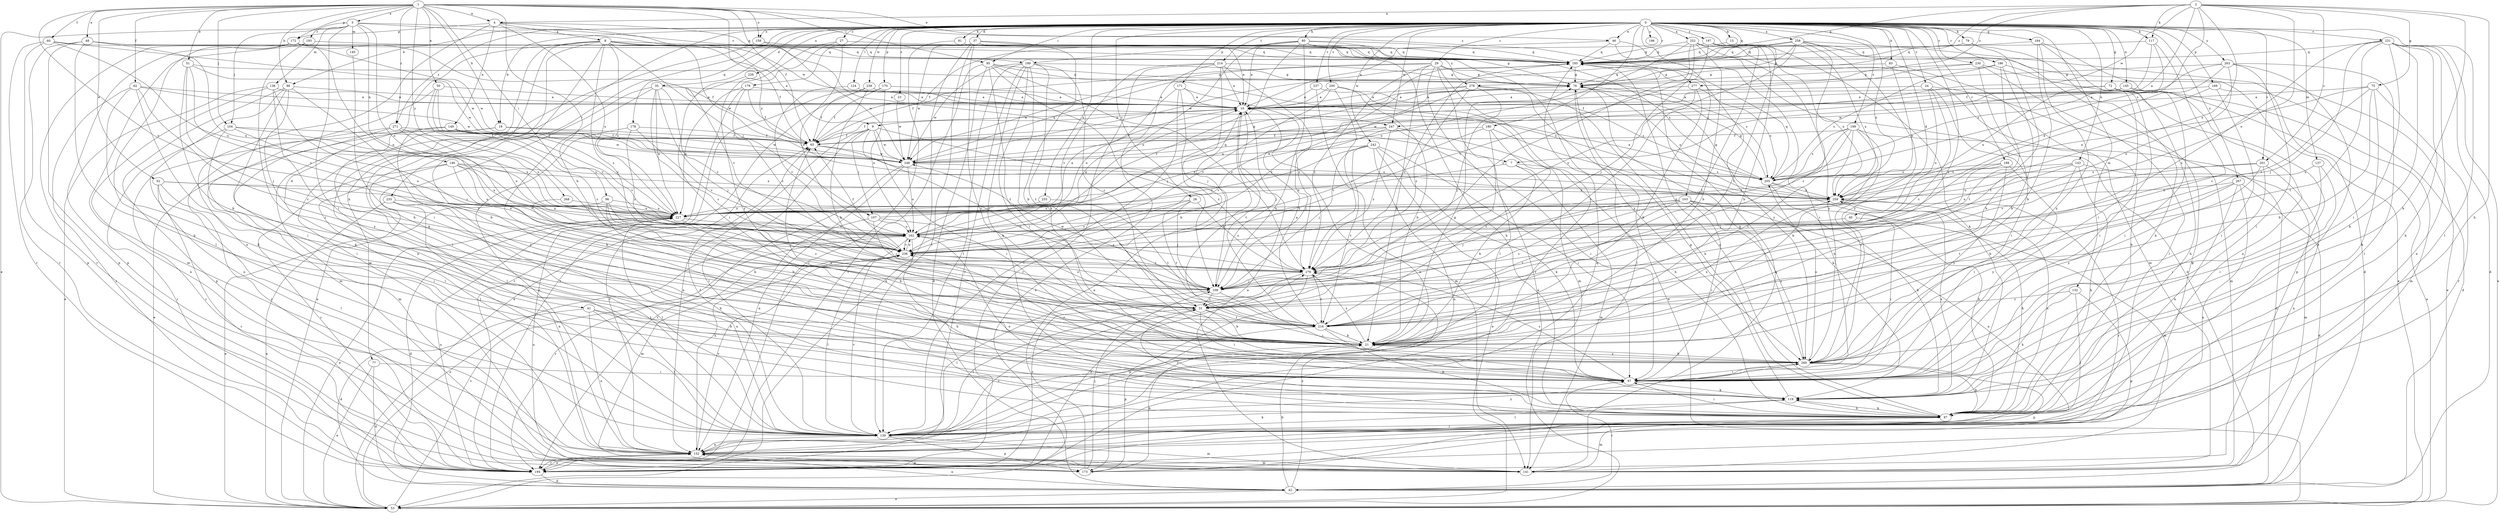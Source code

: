 strict digraph  {
0;
1;
2;
3;
4;
7;
8;
9;
10;
15;
19;
21;
23;
24;
26;
27;
29;
31;
35;
37;
40;
41;
42;
46;
48;
50;
51;
52;
53;
60;
62;
65;
72;
75;
76;
77;
79;
80;
81;
83;
86;
87;
95;
96;
97;
103;
104;
107;
108;
117;
119;
124;
130;
132;
137;
138;
140;
141;
143;
145;
146;
149;
152;
158;
162;
169;
170;
171;
172;
173;
178;
179;
180;
184;
185;
186;
188;
189;
193;
194;
196;
197;
199;
200;
201;
205;
214;
216;
226;
227;
230;
231;
235;
237;
238;
239;
242;
247;
248;
252;
255;
258;
259;
263;
267;
268;
269;
271;
277;
278;
279;
0 -> 15  [label=b];
0 -> 19  [label=b];
0 -> 23  [label=c];
0 -> 24  [label=c];
0 -> 26  [label=c];
0 -> 27  [label=c];
0 -> 29  [label=c];
0 -> 31  [label=c];
0 -> 35  [label=d];
0 -> 37  [label=d];
0 -> 40  [label=d];
0 -> 46  [label=e];
0 -> 72  [label=g];
0 -> 77  [label=h];
0 -> 79  [label=h];
0 -> 80  [label=h];
0 -> 81  [label=h];
0 -> 83  [label=h];
0 -> 86  [label=h];
0 -> 95  [label=i];
0 -> 103  [label=j];
0 -> 117  [label=k];
0 -> 124  [label=l];
0 -> 130  [label=l];
0 -> 132  [label=m];
0 -> 137  [label=m];
0 -> 143  [label=n];
0 -> 145  [label=n];
0 -> 158  [label=o];
0 -> 169  [label=p];
0 -> 170  [label=p];
0 -> 171  [label=p];
0 -> 178  [label=q];
0 -> 179  [label=q];
0 -> 180  [label=q];
0 -> 184  [label=q];
0 -> 185  [label=q];
0 -> 186  [label=r];
0 -> 188  [label=r];
0 -> 189  [label=r];
0 -> 196  [label=s];
0 -> 197  [label=s];
0 -> 199  [label=s];
0 -> 200  [label=s];
0 -> 201  [label=s];
0 -> 214  [label=t];
0 -> 216  [label=t];
0 -> 226  [label=u];
0 -> 230  [label=v];
0 -> 231  [label=v];
0 -> 235  [label=v];
0 -> 237  [label=v];
0 -> 239  [label=w];
0 -> 242  [label=w];
0 -> 247  [label=w];
0 -> 252  [label=x];
0 -> 255  [label=x];
0 -> 258  [label=x];
0 -> 259  [label=x];
0 -> 263  [label=y];
0 -> 267  [label=y];
0 -> 271  [label=z];
1 -> 3  [label=a];
1 -> 4  [label=a];
1 -> 19  [label=b];
1 -> 21  [label=b];
1 -> 46  [label=e];
1 -> 48  [label=e];
1 -> 50  [label=e];
1 -> 51  [label=e];
1 -> 52  [label=e];
1 -> 60  [label=f];
1 -> 62  [label=f];
1 -> 65  [label=f];
1 -> 86  [label=h];
1 -> 95  [label=i];
1 -> 96  [label=i];
1 -> 104  [label=j];
1 -> 158  [label=o];
1 -> 172  [label=p];
1 -> 238  [label=v];
1 -> 259  [label=x];
1 -> 268  [label=y];
1 -> 271  [label=z];
1 -> 277  [label=z];
2 -> 4  [label=a];
2 -> 7  [label=a];
2 -> 75  [label=g];
2 -> 87  [label=h];
2 -> 117  [label=k];
2 -> 119  [label=k];
2 -> 162  [label=o];
2 -> 185  [label=q];
2 -> 201  [label=s];
2 -> 205  [label=s];
2 -> 227  [label=u];
2 -> 247  [label=w];
2 -> 277  [label=z];
2 -> 278  [label=z];
3 -> 53  [label=e];
3 -> 97  [label=i];
3 -> 104  [label=j];
3 -> 138  [label=m];
3 -> 140  [label=m];
3 -> 146  [label=n];
3 -> 162  [label=o];
3 -> 189  [label=r];
3 -> 193  [label=r];
3 -> 247  [label=w];
4 -> 7  [label=a];
4 -> 8  [label=a];
4 -> 149  [label=n];
4 -> 152  [label=n];
4 -> 172  [label=p];
4 -> 185  [label=q];
4 -> 227  [label=u];
7 -> 21  [label=b];
7 -> 141  [label=m];
7 -> 205  [label=s];
7 -> 227  [label=u];
8 -> 9  [label=a];
8 -> 41  [label=d];
8 -> 65  [label=f];
8 -> 107  [label=j];
8 -> 119  [label=k];
8 -> 130  [label=l];
8 -> 141  [label=m];
8 -> 185  [label=q];
8 -> 227  [label=u];
8 -> 248  [label=w];
8 -> 269  [label=y];
8 -> 278  [label=z];
8 -> 279  [label=z];
9 -> 65  [label=f];
9 -> 97  [label=i];
9 -> 107  [label=j];
9 -> 108  [label=j];
9 -> 130  [label=l];
9 -> 152  [label=n];
9 -> 248  [label=w];
9 -> 279  [label=z];
10 -> 9  [label=a];
10 -> 65  [label=f];
10 -> 108  [label=j];
10 -> 216  [label=t];
15 -> 185  [label=q];
15 -> 259  [label=x];
19 -> 53  [label=e];
19 -> 65  [label=f];
19 -> 130  [label=l];
19 -> 141  [label=m];
19 -> 248  [label=w];
21 -> 10  [label=a];
21 -> 65  [label=f];
21 -> 76  [label=g];
21 -> 259  [label=x];
21 -> 269  [label=y];
21 -> 279  [label=z];
23 -> 248  [label=w];
24 -> 10  [label=a];
24 -> 31  [label=c];
24 -> 97  [label=i];
24 -> 141  [label=m];
24 -> 162  [label=o];
26 -> 108  [label=j];
26 -> 216  [label=t];
26 -> 227  [label=u];
26 -> 238  [label=v];
26 -> 279  [label=z];
27 -> 97  [label=i];
27 -> 162  [label=o];
27 -> 185  [label=q];
27 -> 269  [label=y];
29 -> 21  [label=b];
29 -> 53  [label=e];
29 -> 65  [label=f];
29 -> 76  [label=g];
29 -> 130  [label=l];
29 -> 194  [label=r];
29 -> 205  [label=s];
29 -> 248  [label=w];
29 -> 279  [label=z];
31 -> 21  [label=b];
31 -> 97  [label=i];
31 -> 130  [label=l];
31 -> 162  [label=o];
31 -> 216  [label=t];
35 -> 10  [label=a];
35 -> 31  [label=c];
35 -> 53  [label=e];
35 -> 108  [label=j];
35 -> 119  [label=k];
35 -> 227  [label=u];
35 -> 238  [label=v];
37 -> 10  [label=a];
37 -> 21  [label=b];
37 -> 53  [label=e];
37 -> 130  [label=l];
37 -> 185  [label=q];
37 -> 205  [label=s];
37 -> 248  [label=w];
37 -> 269  [label=y];
40 -> 97  [label=i];
40 -> 162  [label=o];
41 -> 21  [label=b];
41 -> 42  [label=d];
41 -> 130  [label=l];
41 -> 152  [label=n];
41 -> 216  [label=t];
42 -> 21  [label=b];
42 -> 53  [label=e];
42 -> 97  [label=i];
42 -> 152  [label=n];
42 -> 279  [label=z];
46 -> 10  [label=a];
46 -> 42  [label=d];
46 -> 97  [label=i];
46 -> 185  [label=q];
48 -> 87  [label=h];
48 -> 173  [label=p];
48 -> 185  [label=q];
48 -> 194  [label=r];
48 -> 227  [label=u];
48 -> 248  [label=w];
50 -> 10  [label=a];
50 -> 31  [label=c];
50 -> 141  [label=m];
50 -> 216  [label=t];
50 -> 238  [label=v];
51 -> 21  [label=b];
51 -> 76  [label=g];
51 -> 108  [label=j];
51 -> 238  [label=v];
51 -> 248  [label=w];
52 -> 97  [label=i];
52 -> 130  [label=l];
52 -> 162  [label=o];
52 -> 194  [label=r];
52 -> 259  [label=x];
53 -> 162  [label=o];
53 -> 238  [label=v];
60 -> 173  [label=p];
60 -> 185  [label=q];
60 -> 194  [label=r];
60 -> 227  [label=u];
60 -> 248  [label=w];
62 -> 10  [label=a];
62 -> 31  [label=c];
62 -> 97  [label=i];
62 -> 119  [label=k];
62 -> 194  [label=r];
62 -> 248  [label=w];
65 -> 248  [label=w];
65 -> 259  [label=x];
72 -> 10  [label=a];
72 -> 53  [label=e];
72 -> 87  [label=h];
72 -> 97  [label=i];
72 -> 259  [label=x];
75 -> 10  [label=a];
75 -> 21  [label=b];
75 -> 119  [label=k];
75 -> 194  [label=r];
75 -> 238  [label=v];
75 -> 259  [label=x];
76 -> 10  [label=a];
76 -> 53  [label=e];
76 -> 259  [label=x];
77 -> 42  [label=d];
77 -> 53  [label=e];
77 -> 97  [label=i];
79 -> 87  [label=h];
79 -> 185  [label=q];
79 -> 216  [label=t];
80 -> 10  [label=a];
80 -> 65  [label=f];
80 -> 76  [label=g];
80 -> 87  [label=h];
80 -> 108  [label=j];
80 -> 162  [label=o];
80 -> 185  [label=q];
80 -> 238  [label=v];
80 -> 269  [label=y];
81 -> 185  [label=q];
81 -> 194  [label=r];
83 -> 76  [label=g];
83 -> 87  [label=h];
83 -> 259  [label=x];
86 -> 10  [label=a];
86 -> 21  [label=b];
86 -> 119  [label=k];
86 -> 152  [label=n];
86 -> 173  [label=p];
86 -> 269  [label=y];
87 -> 31  [label=c];
87 -> 97  [label=i];
87 -> 119  [label=k];
87 -> 130  [label=l];
87 -> 141  [label=m];
87 -> 162  [label=o];
87 -> 185  [label=q];
87 -> 259  [label=x];
95 -> 42  [label=d];
95 -> 76  [label=g];
95 -> 108  [label=j];
95 -> 194  [label=r];
95 -> 216  [label=t];
95 -> 259  [label=x];
95 -> 279  [label=z];
96 -> 21  [label=b];
96 -> 31  [label=c];
96 -> 53  [label=e];
96 -> 216  [label=t];
96 -> 227  [label=u];
97 -> 119  [label=k];
97 -> 238  [label=v];
97 -> 279  [label=z];
103 -> 31  [label=c];
103 -> 97  [label=i];
103 -> 108  [label=j];
103 -> 141  [label=m];
103 -> 152  [label=n];
103 -> 216  [label=t];
103 -> 227  [label=u];
103 -> 269  [label=y];
104 -> 65  [label=f];
104 -> 97  [label=i];
104 -> 162  [label=o];
104 -> 194  [label=r];
104 -> 227  [label=u];
107 -> 108  [label=j];
107 -> 152  [label=n];
107 -> 162  [label=o];
107 -> 185  [label=q];
107 -> 279  [label=z];
108 -> 31  [label=c];
108 -> 97  [label=i];
108 -> 130  [label=l];
108 -> 238  [label=v];
108 -> 248  [label=w];
117 -> 31  [label=c];
117 -> 65  [label=f];
117 -> 185  [label=q];
117 -> 205  [label=s];
119 -> 76  [label=g];
119 -> 87  [label=h];
119 -> 130  [label=l];
119 -> 259  [label=x];
124 -> 10  [label=a];
124 -> 238  [label=v];
130 -> 65  [label=f];
130 -> 119  [label=k];
130 -> 141  [label=m];
130 -> 152  [label=n];
130 -> 173  [label=p];
130 -> 227  [label=u];
130 -> 238  [label=v];
130 -> 269  [label=y];
132 -> 31  [label=c];
132 -> 119  [label=k];
132 -> 130  [label=l];
132 -> 173  [label=p];
137 -> 97  [label=i];
137 -> 205  [label=s];
137 -> 269  [label=y];
138 -> 10  [label=a];
138 -> 21  [label=b];
138 -> 31  [label=c];
138 -> 53  [label=e];
138 -> 152  [label=n];
140 -> 97  [label=i];
141 -> 10  [label=a];
141 -> 185  [label=q];
143 -> 21  [label=b];
143 -> 87  [label=h];
143 -> 141  [label=m];
143 -> 162  [label=o];
143 -> 205  [label=s];
143 -> 227  [label=u];
145 -> 10  [label=a];
145 -> 97  [label=i];
145 -> 141  [label=m];
145 -> 248  [label=w];
146 -> 130  [label=l];
146 -> 162  [label=o];
146 -> 194  [label=r];
146 -> 205  [label=s];
146 -> 227  [label=u];
146 -> 238  [label=v];
146 -> 259  [label=x];
149 -> 65  [label=f];
149 -> 194  [label=r];
149 -> 227  [label=u];
149 -> 238  [label=v];
149 -> 248  [label=w];
149 -> 269  [label=y];
152 -> 31  [label=c];
152 -> 65  [label=f];
152 -> 141  [label=m];
152 -> 173  [label=p];
152 -> 185  [label=q];
152 -> 194  [label=r];
152 -> 238  [label=v];
158 -> 152  [label=n];
158 -> 185  [label=q];
158 -> 248  [label=w];
162 -> 10  [label=a];
162 -> 87  [label=h];
162 -> 141  [label=m];
162 -> 194  [label=r];
162 -> 238  [label=v];
169 -> 10  [label=a];
169 -> 42  [label=d];
169 -> 97  [label=i];
169 -> 227  [label=u];
170 -> 10  [label=a];
170 -> 53  [label=e];
170 -> 65  [label=f];
170 -> 162  [label=o];
171 -> 10  [label=a];
171 -> 21  [label=b];
171 -> 130  [label=l];
171 -> 141  [label=m];
171 -> 162  [label=o];
172 -> 65  [label=f];
172 -> 130  [label=l];
172 -> 162  [label=o];
172 -> 173  [label=p];
172 -> 185  [label=q];
172 -> 194  [label=r];
173 -> 10  [label=a];
173 -> 21  [label=b];
173 -> 108  [label=j];
173 -> 227  [label=u];
178 -> 65  [label=f];
178 -> 152  [label=n];
178 -> 238  [label=v];
178 -> 279  [label=z];
179 -> 10  [label=a];
179 -> 65  [label=f];
179 -> 194  [label=r];
179 -> 227  [label=u];
179 -> 279  [label=z];
180 -> 65  [label=f];
180 -> 108  [label=j];
180 -> 119  [label=k];
180 -> 216  [label=t];
180 -> 238  [label=v];
184 -> 21  [label=b];
184 -> 97  [label=i];
184 -> 152  [label=n];
184 -> 185  [label=q];
184 -> 269  [label=y];
185 -> 76  [label=g];
185 -> 269  [label=y];
185 -> 279  [label=z];
186 -> 21  [label=b];
186 -> 53  [label=e];
186 -> 76  [label=g];
186 -> 205  [label=s];
186 -> 216  [label=t];
188 -> 21  [label=b];
188 -> 97  [label=i];
188 -> 108  [label=j];
188 -> 205  [label=s];
188 -> 269  [label=y];
189 -> 21  [label=b];
189 -> 31  [label=c];
189 -> 76  [label=g];
189 -> 97  [label=i];
189 -> 119  [label=k];
189 -> 130  [label=l];
189 -> 194  [label=r];
189 -> 216  [label=t];
189 -> 248  [label=w];
193 -> 97  [label=i];
193 -> 141  [label=m];
193 -> 185  [label=q];
194 -> 42  [label=d];
194 -> 152  [label=n];
194 -> 227  [label=u];
194 -> 279  [label=z];
197 -> 21  [label=b];
197 -> 119  [label=k];
197 -> 185  [label=q];
197 -> 216  [label=t];
197 -> 238  [label=v];
197 -> 259  [label=x];
199 -> 21  [label=b];
199 -> 42  [label=d];
199 -> 65  [label=f];
199 -> 205  [label=s];
199 -> 216  [label=t];
199 -> 238  [label=v];
199 -> 269  [label=y];
199 -> 279  [label=z];
200 -> 10  [label=a];
200 -> 21  [label=b];
200 -> 141  [label=m];
200 -> 238  [label=v];
200 -> 279  [label=z];
201 -> 97  [label=i];
201 -> 152  [label=n];
201 -> 205  [label=s];
201 -> 238  [label=v];
201 -> 269  [label=y];
205 -> 10  [label=a];
205 -> 76  [label=g];
205 -> 87  [label=h];
205 -> 119  [label=k];
205 -> 185  [label=q];
205 -> 259  [label=x];
214 -> 10  [label=a];
214 -> 53  [label=e];
214 -> 76  [label=g];
214 -> 108  [label=j];
214 -> 194  [label=r];
214 -> 238  [label=v];
214 -> 279  [label=z];
216 -> 10  [label=a];
216 -> 21  [label=b];
216 -> 87  [label=h];
216 -> 173  [label=p];
226 -> 238  [label=v];
227 -> 10  [label=a];
227 -> 21  [label=b];
227 -> 42  [label=d];
227 -> 53  [label=e];
227 -> 162  [label=o];
230 -> 21  [label=b];
230 -> 65  [label=f];
230 -> 76  [label=g];
230 -> 130  [label=l];
230 -> 173  [label=p];
231 -> 42  [label=d];
231 -> 53  [label=e];
231 -> 87  [label=h];
231 -> 97  [label=i];
231 -> 108  [label=j];
231 -> 119  [label=k];
231 -> 152  [label=n];
231 -> 185  [label=q];
231 -> 216  [label=t];
231 -> 279  [label=z];
235 -> 53  [label=e];
235 -> 87  [label=h];
235 -> 130  [label=l];
235 -> 152  [label=n];
235 -> 227  [label=u];
237 -> 10  [label=a];
237 -> 152  [label=n];
237 -> 205  [label=s];
238 -> 65  [label=f];
238 -> 130  [label=l];
238 -> 162  [label=o];
238 -> 279  [label=z];
239 -> 10  [label=a];
239 -> 21  [label=b];
239 -> 65  [label=f];
239 -> 194  [label=r];
242 -> 53  [label=e];
242 -> 97  [label=i];
242 -> 108  [label=j];
242 -> 119  [label=k];
242 -> 152  [label=n];
242 -> 162  [label=o];
242 -> 216  [label=t];
242 -> 248  [label=w];
247 -> 65  [label=f];
247 -> 87  [label=h];
247 -> 97  [label=i];
247 -> 108  [label=j];
247 -> 238  [label=v];
247 -> 279  [label=z];
248 -> 76  [label=g];
248 -> 152  [label=n];
248 -> 162  [label=o];
248 -> 185  [label=q];
248 -> 194  [label=r];
248 -> 205  [label=s];
252 -> 21  [label=b];
252 -> 53  [label=e];
252 -> 108  [label=j];
252 -> 141  [label=m];
252 -> 185  [label=q];
252 -> 227  [label=u];
252 -> 269  [label=y];
252 -> 279  [label=z];
255 -> 216  [label=t];
255 -> 227  [label=u];
258 -> 31  [label=c];
258 -> 42  [label=d];
258 -> 76  [label=g];
258 -> 185  [label=q];
258 -> 194  [label=r];
258 -> 248  [label=w];
258 -> 269  [label=y];
258 -> 279  [label=z];
259 -> 76  [label=g];
259 -> 87  [label=h];
259 -> 194  [label=r];
259 -> 227  [label=u];
263 -> 76  [label=g];
263 -> 87  [label=h];
263 -> 97  [label=i];
263 -> 130  [label=l];
263 -> 162  [label=o];
263 -> 248  [label=w];
263 -> 259  [label=x];
267 -> 42  [label=d];
267 -> 87  [label=h];
267 -> 152  [label=n];
267 -> 216  [label=t];
267 -> 259  [label=x];
267 -> 269  [label=y];
268 -> 21  [label=b];
268 -> 227  [label=u];
269 -> 21  [label=b];
269 -> 76  [label=g];
269 -> 87  [label=h];
269 -> 97  [label=i];
269 -> 173  [label=p];
269 -> 205  [label=s];
271 -> 65  [label=f];
271 -> 130  [label=l];
271 -> 162  [label=o];
271 -> 194  [label=r];
271 -> 227  [label=u];
277 -> 10  [label=a];
277 -> 21  [label=b];
277 -> 31  [label=c];
277 -> 205  [label=s];
278 -> 10  [label=a];
278 -> 87  [label=h];
278 -> 108  [label=j];
278 -> 130  [label=l];
278 -> 227  [label=u];
278 -> 238  [label=v];
278 -> 279  [label=z];
279 -> 108  [label=j];
279 -> 173  [label=p];
279 -> 194  [label=r];
279 -> 216  [label=t];
}
